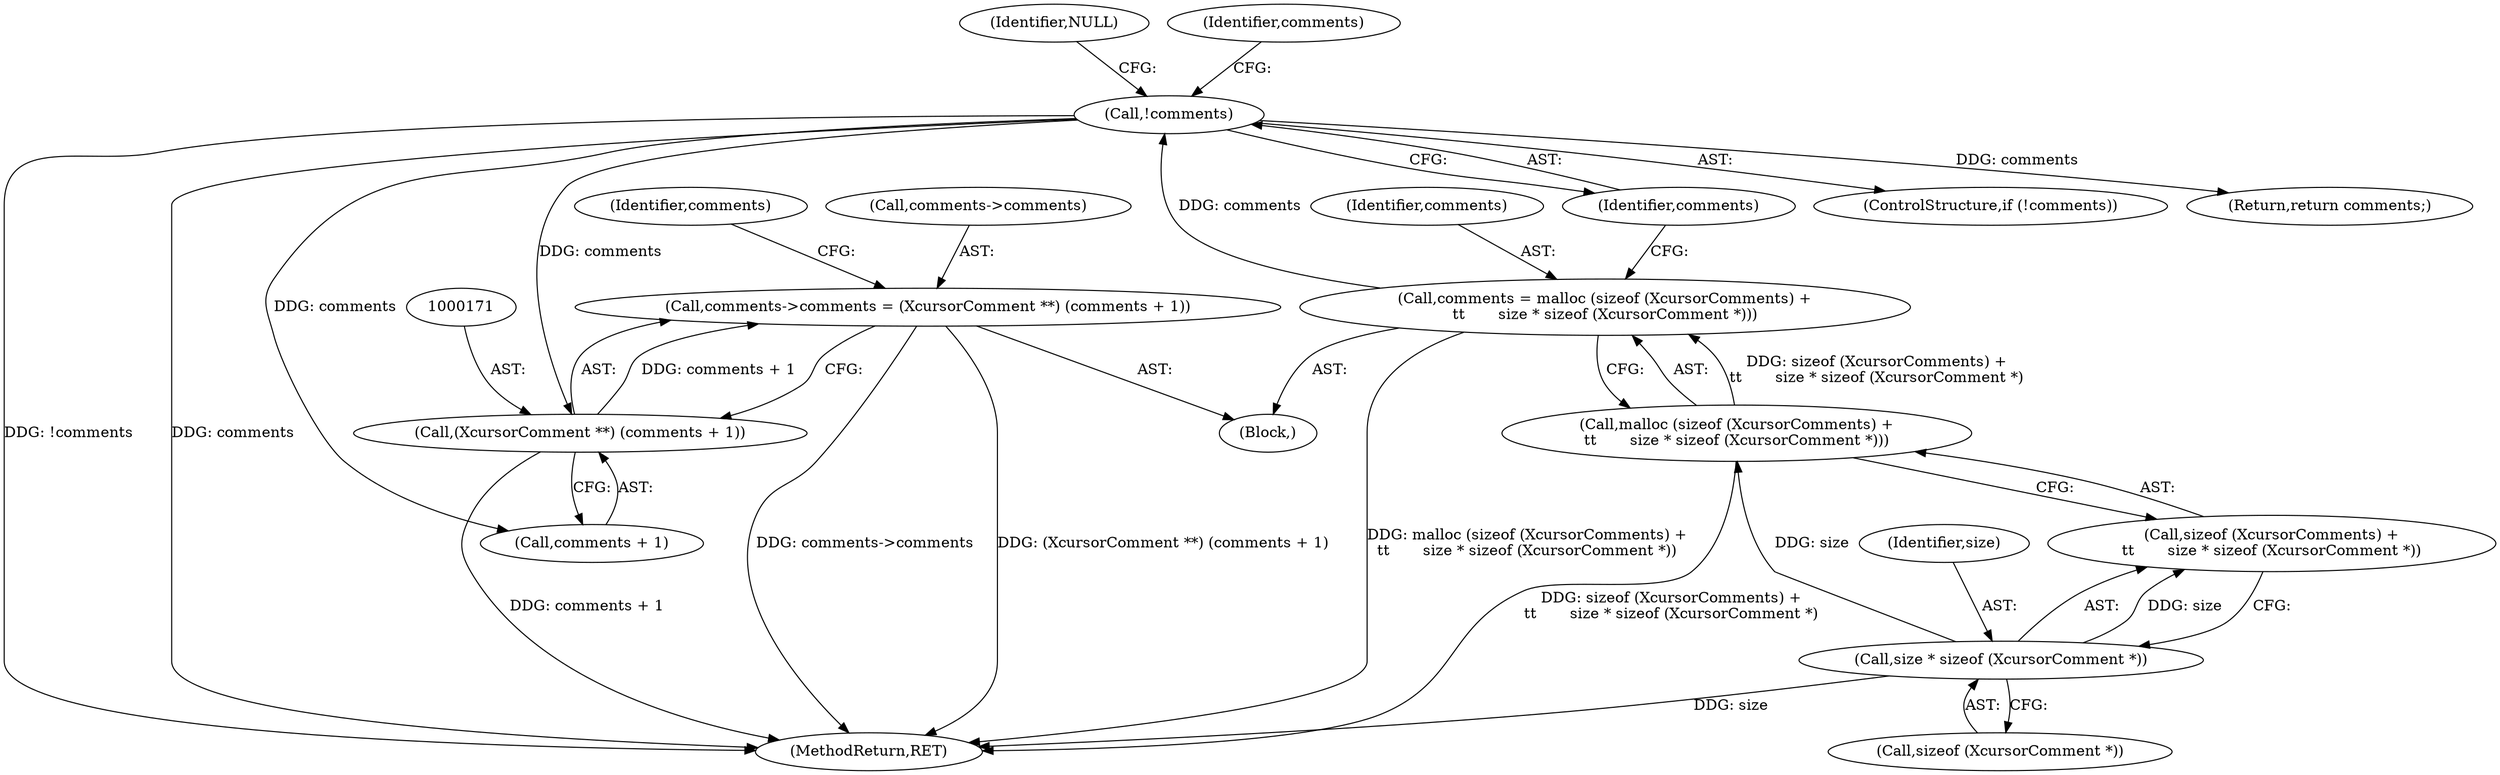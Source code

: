 digraph "0_xcursor_4794b5dd34688158fb51a2943032569d3780c4b8@pointer" {
"1000166" [label="(Call,comments->comments = (XcursorComment **) (comments + 1))"];
"1000170" [label="(Call,(XcursorComment **) (comments + 1))"];
"1000157" [label="(Call,!comments)"];
"1000146" [label="(Call,comments = malloc (sizeof (XcursorComments) +\n\t\t       size * sizeof (XcursorComment *)))"];
"1000148" [label="(Call,malloc (sizeof (XcursorComments) +\n\t\t       size * sizeof (XcursorComment *)))"];
"1000152" [label="(Call,size * sizeof (XcursorComment *))"];
"1000146" [label="(Call,comments = malloc (sizeof (XcursorComments) +\n\t\t       size * sizeof (XcursorComment *)))"];
"1000176" [label="(Identifier,comments)"];
"1000170" [label="(Call,(XcursorComment **) (comments + 1))"];
"1000166" [label="(Call,comments->comments = (XcursorComment **) (comments + 1))"];
"1000144" [label="(Block,)"];
"1000148" [label="(Call,malloc (sizeof (XcursorComments) +\n\t\t       size * sizeof (XcursorComment *)))"];
"1000152" [label="(Call,size * sizeof (XcursorComment *))"];
"1000160" [label="(Identifier,NULL)"];
"1000147" [label="(Identifier,comments)"];
"1000158" [label="(Identifier,comments)"];
"1000154" [label="(Call,sizeof (XcursorComment *))"];
"1000167" [label="(Call,comments->comments)"];
"1000149" [label="(Call,sizeof (XcursorComments) +\n\t\t       size * sizeof (XcursorComment *))"];
"1000153" [label="(Identifier,size)"];
"1000157" [label="(Call,!comments)"];
"1000156" [label="(ControlStructure,if (!comments))"];
"1000175" [label="(Return,return comments;)"];
"1000172" [label="(Call,comments + 1)"];
"1001171" [label="(MethodReturn,RET)"];
"1000163" [label="(Identifier,comments)"];
"1000166" -> "1000144"  [label="AST: "];
"1000166" -> "1000170"  [label="CFG: "];
"1000167" -> "1000166"  [label="AST: "];
"1000170" -> "1000166"  [label="AST: "];
"1000176" -> "1000166"  [label="CFG: "];
"1000166" -> "1001171"  [label="DDG: comments->comments"];
"1000166" -> "1001171"  [label="DDG: (XcursorComment **) (comments + 1)"];
"1000170" -> "1000166"  [label="DDG: comments + 1"];
"1000170" -> "1000172"  [label="CFG: "];
"1000171" -> "1000170"  [label="AST: "];
"1000172" -> "1000170"  [label="AST: "];
"1000170" -> "1001171"  [label="DDG: comments + 1"];
"1000157" -> "1000170"  [label="DDG: comments"];
"1000157" -> "1000156"  [label="AST: "];
"1000157" -> "1000158"  [label="CFG: "];
"1000158" -> "1000157"  [label="AST: "];
"1000160" -> "1000157"  [label="CFG: "];
"1000163" -> "1000157"  [label="CFG: "];
"1000157" -> "1001171"  [label="DDG: !comments"];
"1000157" -> "1001171"  [label="DDG: comments"];
"1000146" -> "1000157"  [label="DDG: comments"];
"1000157" -> "1000172"  [label="DDG: comments"];
"1000157" -> "1000175"  [label="DDG: comments"];
"1000146" -> "1000144"  [label="AST: "];
"1000146" -> "1000148"  [label="CFG: "];
"1000147" -> "1000146"  [label="AST: "];
"1000148" -> "1000146"  [label="AST: "];
"1000158" -> "1000146"  [label="CFG: "];
"1000146" -> "1001171"  [label="DDG: malloc (sizeof (XcursorComments) +\n\t\t       size * sizeof (XcursorComment *))"];
"1000148" -> "1000146"  [label="DDG: sizeof (XcursorComments) +\n\t\t       size * sizeof (XcursorComment *)"];
"1000148" -> "1000149"  [label="CFG: "];
"1000149" -> "1000148"  [label="AST: "];
"1000148" -> "1001171"  [label="DDG: sizeof (XcursorComments) +\n\t\t       size * sizeof (XcursorComment *)"];
"1000152" -> "1000148"  [label="DDG: size"];
"1000152" -> "1000149"  [label="AST: "];
"1000152" -> "1000154"  [label="CFG: "];
"1000153" -> "1000152"  [label="AST: "];
"1000154" -> "1000152"  [label="AST: "];
"1000149" -> "1000152"  [label="CFG: "];
"1000152" -> "1001171"  [label="DDG: size"];
"1000152" -> "1000149"  [label="DDG: size"];
}
